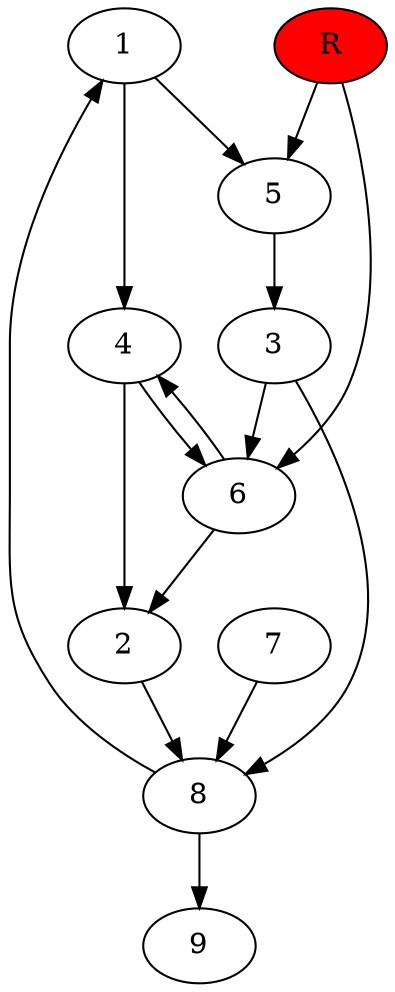 digraph prb12343 {
	1
	2
	3
	4
	5
	6
	7
	8
	R [fillcolor="#ff0000" style=filled]
	1 -> 4
	1 -> 5
	2 -> 8
	3 -> 6
	3 -> 8
	4 -> 2
	4 -> 6
	5 -> 3
	6 -> 2
	6 -> 4
	7 -> 8
	8 -> 1
	8 -> 9
	R -> 5
	R -> 6
}
